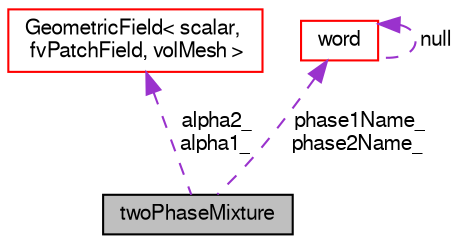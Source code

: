 digraph "twoPhaseMixture"
{
  bgcolor="transparent";
  edge [fontname="FreeSans",fontsize="10",labelfontname="FreeSans",labelfontsize="10"];
  node [fontname="FreeSans",fontsize="10",shape=record];
  Node9 [label="twoPhaseMixture",height=0.2,width=0.4,color="black", fillcolor="grey75", style="filled", fontcolor="black"];
  Node10 -> Node9 [dir="back",color="darkorchid3",fontsize="10",style="dashed",label=" alpha2_\nalpha1_" ,fontname="FreeSans"];
  Node10 [label="GeometricField\< scalar,\l fvPatchField, volMesh \>",height=0.2,width=0.4,color="red",URL="$a22434.html"];
  Node28 -> Node9 [dir="back",color="darkorchid3",fontsize="10",style="dashed",label=" phase1Name_\nphase2Name_" ,fontname="FreeSans"];
  Node28 [label="word",height=0.2,width=0.4,color="red",URL="$a28258.html",tooltip="A class for handling words, derived from string. "];
  Node28 -> Node28 [dir="back",color="darkorchid3",fontsize="10",style="dashed",label=" null" ,fontname="FreeSans"];
}
